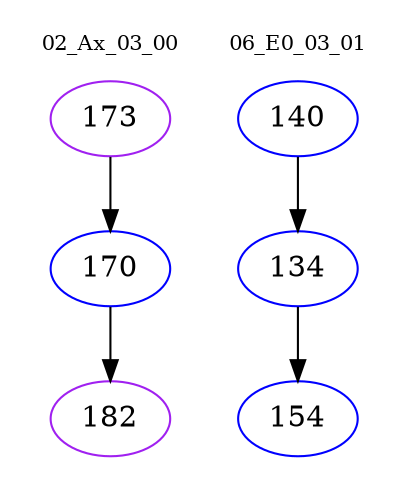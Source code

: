 digraph{
subgraph cluster_0 {
color = white
label = "02_Ax_03_00";
fontsize=10;
T0_173 [label="173", color="purple"]
T0_173 -> T0_170 [color="black"]
T0_170 [label="170", color="blue"]
T0_170 -> T0_182 [color="black"]
T0_182 [label="182", color="purple"]
}
subgraph cluster_1 {
color = white
label = "06_E0_03_01";
fontsize=10;
T1_140 [label="140", color="blue"]
T1_140 -> T1_134 [color="black"]
T1_134 [label="134", color="blue"]
T1_134 -> T1_154 [color="black"]
T1_154 [label="154", color="blue"]
}
}
